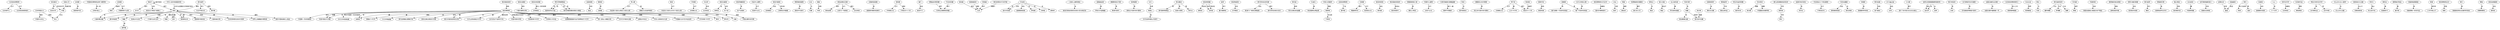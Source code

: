 digraph 20203321564731858 {
	"北京故宫博物院" [fontname=FangSong]
	"北京城中心" [fontname=FangSong]
	"北京故宫博物院" -> "北京城中心" [label="位于" fontname=FangSong]
	"日本帝国主义" [fontname=FangSong]
	"领土" [fontname=FangSong]
	"日本帝国主义" -> "领土" [label="鲸吞" fontname=FangSong]
	"太和殿" [fontname=FangSong]
	"紫禁城中至" [fontname=FangSong]
	"太和殿" -> "紫禁城中至" [label="是" fontname=FangSong]
	"中国故宫博物院这两个建筑物" [fontname=FangSong]
	"文物价值上" [fontname=FangSong]
	"中国故宫博物院这两个建筑物" -> "文物价值上" [label="是一样" fontname=FangSong]
	"武英殿" [fontname=FangSong]
	"明初" [fontname=FangSong]
	"武英殿" -> "明初" [label="始建于" fontname=FangSong]
	"神武门" [fontname=FangSong]
	"东华门" [fontname=FangSong]
	"神武门" -> "东华门" [label="离开" fontname=FangSong]
	"故宫博物院" [fontname=FangSong]
	"中国第一历史档案馆" [fontname=FangSong]
	"故宫博物院" -> "中国第一历史档案馆" [label="拨交" fontname=FangSong]
	"故宫博物院" [fontname=FangSong]
	"丰富中国古代书画" [fontname=FangSong]
	"故宫博物院" -> "丰富中国古代书画" [label="收藏" fontname=FangSong]
	"故宫古建部" [fontname=FangSong]
	"大量古建筑文物" [fontname=FangSong]
	"故宫古建部" -> "大量古建筑文物" [label="保存" fontname=FangSong]
	"故宫旧有房屋" [fontname=FangSong]
	"文物类别" [fontname=FangSong]
	"故宫旧有房屋" -> "文物类别" [label="建立一系列库房" fontname=FangSong]
	"明代早晚期精品" [fontname=FangSong]
	"描漆双凤长方盒" [fontname=FangSong]
	"明代早晚期精品" -> "描漆双凤长方盒" [label="有" fontname=FangSong]
	"故宫博物院" [fontname=FangSong]
	"800万件明清档案" [fontname=FangSong]
	"故宫博物院" -> "800万件明清档案" [label="拨交中国第一历史档案馆" fontname=FangSong]
	"金星玻璃" [fontname=FangSong]
	"孤品" [fontname=FangSong]
	"金星玻璃" -> "孤品" [label="存世" fontname=FangSong]
	"紫微垣" [fontname=FangSong]
	"北极星" [fontname=FangSong]
	"紫微垣" -> "北极星" [label="即" fontname=FangSong]
	"养心殿" [fontname=FangSong]
	"内廷西六宫区以南后三宫区以西" [fontname=FangSong]
	"养心殿" -> "内廷西六宫区以南后三宫区以西" [label="位于" fontname=FangSong]
	"斋宫" [fontname=FangSong]
	"内廷后三宫区以东东六宫区以南" [fontname=FangSong]
	"斋宫" -> "内廷后三宫区以东东六宫区以南" [label="位于" fontname=FangSong]
	"中和殿" [fontname=FangSong]
	"太和殿以北" [fontname=FangSong]
	"中和殿" -> "太和殿以北" [label="位于" fontname=FangSong]
	"冯玉祥" [fontname=FangSong]
	"北京政变" [fontname=FangSong]
	"冯玉祥" -> "北京政变" [label="发动" fontname=FangSong]
	"故宫玉器馆" [fontname=FangSong]
	"钟粹宫" [fontname=FangSong]
	"故宫玉器馆" -> "钟粹宫" [label="设" fontname=FangSong]
	"故宫特藏类别" [fontname=FangSong]
	"在产生稿本" [fontname=FangSong]
	"故宫特藏类别" -> "在产生稿本" [label="有" fontname=FangSong]
	"内廷中心建筑" [fontname=FangSong]
	"乾清门以北" [fontname=FangSong]
	"内廷中心建筑" -> "乾清门以北" [label="位于" fontname=FangSong]
	"故宫书画馆" [fontname=FangSong]
	"武英殿区" [fontname=FangSong]
	"故宫书画馆" -> "武英殿区" [label="设在" fontname=FangSong]
	"韩熙载夜宴图" [fontname=FangSong]
	"顾闳中代表作" [fontname=FangSong]
	"韩熙载夜宴图" -> "顾闳中代表作" [label="卷" fontname=FangSong]
	"白玉" [fontname=FangSong]
	"花瓣" [fontname=FangSong]
	"白玉" -> "花瓣" [label="为" fontname=FangSong]
	"满族" [fontname=FangSong]
	"中原" [fontname=FangSong]
	"满族" -> "中原" [label="定鼎" fontname=FangSong]
	"清宫卤簿仪仗展" [fontname=FangSong]
	"清宫卤簿" [fontname=FangSong]
	"清宫卤簿仪仗展" -> "清宫卤簿" [label="展示" fontname=FangSong]
	"白釉观音座像" [fontname=FangSong]
	"瓷塑家何朝宗经典作" [fontname=FangSong]
	"白釉观音座像" -> "瓷塑家何朝宗经典作" [label="是" fontname=FangSong]
	"保和殿" [fontname=FangSong]
	"中和殿以北" [fontname=FangSong]
	"保和殿" -> "中和殿以北" [label="位于" fontname=FangSong]
	"端门" [fontname=FangSong]
	"故宫午门" [fontname=FangSong]
	"端门" -> "故宫午门" [label="到达" fontname=FangSong]
	"黄釉金彩牺耳罐" [fontname=FangSong]
	"珍贵弘治朝祭祀用器" [fontname=FangSong]
	"黄釉金彩牺耳罐" -> "珍贵弘治朝祭祀用器" [label="属于" fontname=FangSong]
	"易培基" [fontname=FangSong]
	"北京" [fontname=FangSong]
	"易培基" -> "北京" [label="离开" fontname=FangSong]
	"珍宝馆" [fontname=FangSong]
	"部分东庑房" [fontname=FangSong]
	"珍宝馆" -> "部分东庑房" [label="设" fontname=FangSong]
	"人类史上建筑瑰宝" [fontname=FangSong]
	"故宫巴黎圣母院历史悠久性功用区别" [fontname=FangSong]
	"人类史上建筑瑰宝" -> "故宫巴黎圣母院历史悠久性功用区别" [label="谈" fontname=FangSong]
	"蓝釉描金匜" [fontname=FangSong]
	"罕有元代蓝釉器" [fontname=FangSong]
	"蓝釉描金匜" -> "罕有元代蓝釉器" [label="是" fontname=FangSong]
	"唐朝韩滉五牛图" [fontname=FangSong]
	"韩滉代表作" [fontname=FangSong]
	"唐朝韩滉五牛图" -> "韩滉代表作" [label="卷" fontname=FangSong]
	"洛神赋图" [fontname=FangSong]
	"顾恺之代表作宋代摹本" [fontname=FangSong]
	"洛神赋图" -> "顾恺之代表作宋代摹本" [label="卷" fontname=FangSong]
	"元代" [fontname=FangSong]
	"朱碧山" [fontname=FangSong]
	"元代" -> "朱碧山" [label="名家" fontname=FangSong]
	"青玉雕龙" [fontname=FangSong]
	"清代御用笔精品" [fontname=FangSong]
	"青玉雕龙" -> "清代御用笔精品" [label="管" fontname=FangSong]
	"故宫博物院" [fontname=FangSong]
	"丰富中国古代书画" [fontname=FangSong]
	"故宫博物院" -> "丰富中国古代书画" [label="有" fontname=FangSong]
	"故宫青铜器" [fontname=FangSong]
	"承乾宫" [fontname=FangSong]
	"故宫青铜器" -> "承乾宫" [label="馆设在" fontname=FangSong]
	"皇帝" [fontname=FangSong]
	"重大朝典地" [fontname=FangSong]
	"皇帝" -> "重大朝典地" [label="举行" fontname=FangSong]
	"故宫陶瓷馆" [fontname=FangSong]
	"文华殿区" [fontname=FangSong]
	"故宫陶瓷馆" -> "文华殿区" [label="设在" fontname=FangSong]
	"故宫博物院" [fontname=FangSong]
	"战国至" [fontname=FangSong]
	"故宫博物院" -> "战国至" [label="有" fontname=FangSong]
	"明代早晚期精品" [fontname=FangSong]
	"描漆双凤长方盒" [fontname=FangSong]
	"明代早晚期精品" -> "描漆双凤长方盒" [label="如" fontname=FangSong]
	"故宫" [fontname=FangSong]
	"大量宗教法器" [fontname=FangSong]
	"故宫" -> "大量宗教法器" [label="有" fontname=FangSong]
	"清代军机处史料展" [fontname=FangSong]
	"乾清门广场西北隅值房" [fontname=FangSong]
	"清代军机处史料展" -> "乾清门广场西北隅值房" [label="设在" fontname=FangSong]
	"故宫博物院" [fontname=FangSong]
	"战国至" [fontname=FangSong]
	"故宫博物院" -> "战国至" [label="藏" fontname=FangSong]
	"故宫" [fontname=FangSong]
	"唐代同孤例" [fontname=FangSong]
	"故宫" -> "唐代同孤例" [label="是" fontname=FangSong]
	"青花蓝" [fontname=FangSong]
	"梵文出戟法轮盖罐" [fontname=FangSong]
	"青花蓝" -> "梵文出戟法轮盖罐" [label="查体" fontname=FangSong]
	"孔雀石" [fontname=FangSong]
	"珠宝蓬莱仙境盆景" [fontname=FangSong]
	"孔雀石" -> "珠宝蓬莱仙境盆景" [label="嵌" fontname=FangSong]
	"紫禁城" [fontname=FangSong]
	"宁寿宫" [fontname=FangSong]
	"紫禁城" -> "宁寿宫" [label="东北部" fontname=FangSong]
	"此故宫博物院" [fontname=FangSong]
	"图书馆" [fontname=FangSong]
	"此故宫博物院" -> "图书馆" [label="下设" fontname=FangSong]
	"交泰殿" [fontname=FangSong]
	"明嘉靖年间" [fontname=FangSong]
	"交泰殿" -> "明嘉靖年间" [label="建于" fontname=FangSong]
	"故宫钟表馆" [fontname=FangSong]
	"奉先殿" [fontname=FangSong]
	"故宫钟表馆" -> "奉先殿" [label="设在" fontname=FangSong]
	"南京国民党政府" [fontname=FangSong]
	"南京库房中" [fontname=FangSong]
	"南京国民党政府" -> "南京库房中" [label="挑选出" fontname=FangSong]
	"西暖阁西侧小室" [fontname=FangSong]
	"著名三希堂" [fontname=FangSong]
	"西暖阁西侧小室" -> "著名三希堂" [label="是" fontname=FangSong]
	"故宫" [fontname=FangSong]
	"匏器" [fontname=FangSong]
	"故宫" -> "匏器" [label="藏" fontname=FangSong]
	"外朝中心建筑" [fontname=FangSong]
	"太和门以北" [fontname=FangSong]
	"外朝中心建筑" -> "太和门以北" [label="位于" fontname=FangSong]
	"元青花釉里红镂雕盖罐" [fontname=FangSong]
	"两种不同釉彩" [fontname=FangSong]
	"元青花釉里红镂雕盖罐" -> "两种不同釉彩" [label="集于一器" fontname=FangSong]
	"珍宝馆" [fontname=FangSong]
	"皇极殿西庑房" [fontname=FangSong]
	"珍宝馆" -> "皇极殿西庑房" [label="设在" fontname=FangSong]
	"陈垣" [fontname=FangSong]
	"图书馆馆长" [fontname=FangSong]
	"陈垣" -> "图书馆馆长" [label="任" fontname=FangSong]
	"故宫博物院" [fontname=FangSong]
	"漆器近1.8万件" [fontname=FangSong]
	"故宫博物院" -> "漆器近1.8万件" [label="藏" fontname=FangSong]
	"唐朝阎立本步辇图" [fontname=FangSong]
	"阎立本代表作宋代摹本" [fontname=FangSong]
	"唐朝阎立本步辇图" -> "阎立本代表作宋代摹本" [label="卷" fontname=FangSong]
	"故宫" [fontname=FangSong]
	"各类古代文具" [fontname=FangSong]
	"故宫" -> "各类古代文具" [label="收藏" fontname=FangSong]
	"坤宁宫" [fontname=FangSong]
	"明永乐十八年" [fontname=FangSong]
	"坤宁宫" -> "明永乐十八年" [label="建于" fontname=FangSong]
	"珍宝馆" [fontname=FangSong]
	"养性殿" [fontname=FangSong]
	"珍宝馆" -> "养性殿" [label="设" fontname=FangSong]
	"故宫" [fontname=FangSong]
	"一件唐代云形玉杯" [fontname=FangSong]
	"故宫" -> "一件唐代云形玉杯" [label="有" fontname=FangSong]
	"故宫" [fontname=FangSong]
	"祭器" [fontname=FangSong]
	"故宫" -> "祭器" [label="藏有" fontname=FangSong]
	"故宫玉器馆" [fontname=FangSong]
	"东六宫" [fontname=FangSong]
	"故宫玉器馆" -> "东六宫" [label="设在" fontname=FangSong]
	"故宫博物院" [fontname=FangSong]
	"35万件陶瓷器" [fontname=FangSong]
	"故宫博物院" -> "35万件陶瓷器" [label="拥有" fontname=FangSong]
	"神武门" [fontname=FangSong]
	"故宫北门神武门城楼上" [fontname=FangSong]
	"神武门" -> "故宫北门神武门城楼上" [label="设在" fontname=FangSong]
	"团寿字纹" [fontname=FangSong]
	"疏密有致" [fontname=FangSong]
	"团寿字纹" -> "疏密有致" [label="装饰" fontname=FangSong]
	"故宫" [fontname=FangSong]
	"唐卡" [fontname=FangSong]
	"故宫" -> "唐卡" [label="有" fontname=FangSong]
	"游春图" [fontname=FangSong]
	"唯一可信传世真迹" [fontname=FangSong]
	"游春图" -> "唯一可信传世真迹" [label="卷" fontname=FangSong]
	"故宫博物院元代法书" [fontname=FangSong]
	"国内外博物馆中" [fontname=FangSong]
	"故宫博物院元代法书" -> "国内外博物馆中" [label="收藏在" fontname=FangSong]
	"水仙" [fontname=FangSong]
	"象牙" [fontname=FangSong]
	"水仙" -> "象牙" [label="为根" fontname=FangSong]
	"北京故宫博物院" [fontname=FangSong]
	"北京故宫紫禁城内" [fontname=FangSong]
	"北京故宫博物院" -> "北京故宫紫禁城内" [label="位于" fontname=FangSong]
	"明星" [fontname=FangSong]
	"唐伯虎" [fontname=FangSong]
	"明星" -> "唐伯虎" [label="画家" fontname=FangSong]
	"铅黄釉绿彩莲瓣纹" [fontname=FangSong]
	"唐三彩工艺" [fontname=FangSong]
	"铅黄釉绿彩莲瓣纹" -> "唐三彩工艺" [label="罐开" fontname=FangSong]
	"清代皇帝" [fontname=FangSong]
	"元旦开笔仪式" [fontname=FangSong]
	"清代皇帝" -> "元旦开笔仪式" [label="举行" fontname=FangSong]
	"故宫博物院" [fontname=FangSong]
	"清代金银器主要集中地" [fontname=FangSong]
	"故宫博物院" -> "清代金银器主要集中地" [label="是" fontname=FangSong]
	"顾恺之" [fontname=FangSong]
	"真迹" [fontname=FangSong]
	"顾恺之" -> "真迹" [label="无" fontname=FangSong]
	"故宫博物院" [fontname=FangSong]
	"首张古画主题音乐专辑" [fontname=FangSong]
	"故宫博物院" -> "首张古画主题音乐专辑" [label="发布" fontname=FangSong]
	"渣斗功能" [fontname=FangSong]
	"唾盂" [fontname=FangSong]
	"渣斗功能" -> "唾盂" [label="相当于" fontname=FangSong]
	"出土秘色瓷" [fontname=FangSong]
	"罕见秘色瓷器" [fontname=FangSong]
	"出土秘色瓷" -> "罕见秘色瓷器" [label="属" fontname=FangSong]
	"代表书家" [fontname=FangSong]
	"收藏" [fontname=FangSong]
	"代表书家" -> "收藏" [label="有" fontname=FangSong]
	"武英殿" [fontname=FangSong]
	"外朝熙和门以西" [fontname=FangSong]
	"武英殿" -> "外朝熙和门以西" [label="位于" fontname=FangSong]
	"后殿丽景轩" [fontname=FangSong]
	"溥仪生活展" [fontname=FangSong]
	"后殿丽景轩" -> "溥仪生活展" [label="设" fontname=FangSong]
	"故宫" [fontname=FangSong]
	"聊城杨氏本" [fontname=FangSong]
	"故宫" -> "聊城杨氏本" [label="有" fontname=FangSong]
	"坤宁宫" [fontname=FangSong]
	"交泰殿以北" [fontname=FangSong]
	"坤宁宫" -> "交泰殿以北" [label="位于" fontname=FangSong]
	"乾清宫" [fontname=FangSong]
	"明永乐十八年" [fontname=FangSong]
	"乾清宫" -> "明永乐十八年" [label="始建于" fontname=FangSong]
	"乾隆皇帝" [fontname=FangSong]
	"叛乱战利品" [fontname=FangSong]
	"乾隆皇帝" -> "叛乱战利品" [label="平定" fontname=FangSong]
	"故宫博物院" [fontname=FangSong]
	"极为丰富宫廷特色文物" [fontname=FangSong]
	"故宫博物院" -> "极为丰富宫廷特色文物" [label="藏" fontname=FangSong]
	"青玉花盆四角雕" [fontname=FangSong]
	"菊花形状" [fontname=FangSong]
	"青玉花盆四角雕" -> "菊花形状" [label="成" fontname=FangSong]
	"故宫书画馆" [fontname=FangSong]
	"三期常设书画展" [fontname=FangSong]
	"故宫书画馆" -> "三期常设书画展" [label="举办到" fontname=FangSong]
	"辛亥革命" [fontname=FangSong]
	"清王朝" [fontname=FangSong]
	"辛亥革命" -> "清王朝" [label="推翻" fontname=FangSong]
	"欧阳询" [fontname=FangSong]
	"碑文" [fontname=FangSong]
	"欧阳询" -> "碑文" [label="书写" fontname=FangSong]
	"中国" [fontname=FangSong]
	"领土" [fontname=FangSong]
	"中国" -> "领土" [label="东北" fontname=FangSong]
	"金嵌珍珠天球仪" [fontname=FangSong]
	"浑天仪" [fontname=FangSong]
	"金嵌珍珠天球仪" -> "浑天仪" [label="称" fontname=FangSong]
	"神武门" [fontname=FangSong]
	"故宫" [fontname=FangSong]
	"神武门" -> "故宫" [label="离开" fontname=FangSong]
	"珍宝馆这三个常设展馆" [fontname=FangSong]
	"宁寿宫区内" [fontname=FangSong]
	"珍宝馆这三个常设展馆" -> "宁寿宫区内" [label="位于" fontname=FangSong]
	"故宫青铜器" [fontname=FangSong]
	"永和宫" [fontname=FangSong]
	"故宫青铜器" -> "永和宫" [label="馆设" fontname=FangSong]
	"天府永藏展" [fontname=FangSong]
	"保和殿西庑房" [fontname=FangSong]
	"天府永藏展" -> "保和殿西庑房" [label="设在" fontname=FangSong]
	"收藏" [fontname=FangSong]
	"清代宫中旧藏" [fontname=FangSong]
	"收藏" -> "清代宫中旧藏" [label="来源于" fontname=FangSong]
	"故宫博物院" [fontname=FangSong]
	"元代以前绘画近420件" [fontname=FangSong]
	"故宫博物院" -> "元代以前绘画近420件" [label="藏" fontname=FangSong]
	"东暖阁" [fontname=FangSong]
	"慈禧垂帘听政处" [fontname=FangSong]
	"东暖阁" -> "慈禧垂帘听政处" [label="是" fontname=FangSong]
	"明代绘画" [fontname=FangSong]
	"吴门画派" [fontname=FangSong]
	"明代绘画" -> "吴门画派" [label="包括" fontname=FangSong]
	"故宫博物院" [fontname=FangSong]
	"永乐至生产金砖600块" [fontname=FangSong]
	"故宫博物院" -> "永乐至生产金砖600块" [label="藏有自明" fontname=FangSong]
	"故宫博物院" [fontname=FangSong]
	"中国中医科学院" [fontname=FangSong]
	"故宫博物院" -> "中国中医科学院" [label="签署战略合作协议" fontname=FangSong]
	"2972箱文物" [fontname=FangSong]
	"台湾" [fontname=FangSong]
	"2972箱文物" -> "台湾" [label="运往" fontname=FangSong]
	"珍宝馆" [fontname=FangSong]
	"乐寿堂" [fontname=FangSong]
	"珍宝馆" -> "乐寿堂" [label="设" fontname=FangSong]
	"刻石鼓文" [fontname=FangSong]
	"中国" [fontname=FangSong]
	"刻石鼓文" -> "中国" [label="知石刻文字" fontname=FangSong]
	"中华人民共和国国务院" [fontname=FangSong]
	"故宫" [fontname=FangSong]
	"中华人民共和国国务院" -> "故宫" [label="公布为全国重点文物保护单位" fontname=FangSong]
	"故宫博物院" [fontname=FangSong]
	"极为丰富宫廷特色文物" [fontname=FangSong]
	"故宫博物院" -> "极为丰富宫廷特色文物" [label="有" fontname=FangSong]
	"清宫卤簿仪仗展" [fontname=FangSong]
	"太和门广场西侧" [fontname=FangSong]
	"清宫卤簿仪仗展" -> "太和门广场西侧" [label="位于" fontname=FangSong]
	"三大殿" [fontname=FangSong]
	"高8.13米3层汉白玉石台基上" [fontname=FangSong]
	"三大殿" -> "高8.13米3层汉白玉石台基上" [label="建于" fontname=FangSong]
	"清代皇帝" [fontname=FangSong]
	"故宫" [fontname=FangSong]
	"清代皇帝" -> "故宫" [label="藏在" fontname=FangSong]
	"段祺瑞政府" [fontname=FangSong]
	"北京" [fontname=FangSong]
	"段祺瑞政府" -> "北京" [label="通缉" fontname=FangSong]
	"金砖太和殿重要建筑铺材料" [fontname=FangSong]
	"金石声" [fontname=FangSong]
	"金砖太和殿重要建筑铺材料" -> "金石声" [label="敲击" fontname=FangSong]
	"金砖太和殿重要建筑铺材料" [fontname=FangSong]
	"金砖" [fontname=FangSong]
	"金砖太和殿重要建筑铺材料" -> "金砖" [label="名" fontname=FangSong]
	"故宫" [fontname=FangSong]
	"国家图书馆机构" [fontname=FangSong]
	"故宫" -> "国家图书馆机构" [label="拨交" fontname=FangSong]
	"交泰殿" [fontname=FangSong]
	"乾清宫以北" [fontname=FangSong]
	"交泰殿" -> "乾清宫以北" [label="位于" fontname=FangSong]
	"惟万邦臣庶" [fontname=FangSong]
	"永保" [fontname=FangSong]
	"惟万邦臣庶" -> "永保" [label="思" fontname=FangSong]
	"五代黄荃写生珍禽图" [fontname=FangSong]
	"花鸟画祖师黄筌代表作" [fontname=FangSong]
	"五代黄荃写生珍禽图" -> "花鸟画祖师黄筌代表作" [label="卷" fontname=FangSong]
	"故宫青铜器" [fontname=FangSong]
	"永和宫" [fontname=FangSong]
	"故宫青铜器" -> "永和宫" [label="馆设在" fontname=FangSong]
	"战国玉螭凤云纹璧" [fontname=FangSong]
	"战国玉璧中最精美一件" [fontname=FangSong]
	"战国玉螭凤云纹璧" -> "战国玉璧中最精美一件" [label="知" fontname=FangSong]
	"养心殿" [fontname=FangSong]
	"清雍正以后皇帝寝宫" [fontname=FangSong]
	"养心殿" -> "清雍正以后皇帝寝宫" [label="是" fontname=FangSong]
	"北京故宫博物院职工" [fontname=FangSong]
	"崭新精神面貌" [fontname=FangSong]
	"北京故宫博物院职工" -> "崭新精神面貌" [label="投入工作" fontname=FangSong]
	"明代早晚期精品" [fontname=FangSong]
	"明代林檎双鹂纹剔彩大捧盒" [fontname=FangSong]
	"明代早晚期精品" -> "明代林檎双鹂纹剔彩大捧盒" [label="如" fontname=FangSong]
	"故宫博物院" [fontname=FangSong]
	"明清家具5300件" [fontname=FangSong]
	"故宫博物院" -> "明清家具5300件" [label="现存" fontname=FangSong]
	"故宫博物院" [fontname=FangSong]
	"元明清三代作品" [fontname=FangSong]
	"故宫博物院" -> "元明清三代作品" [label="为胜" fontname=FangSong]
	"元白玉龙" [fontname=FangSong]
	"明清御玺" [fontname=FangSong]
	"元白玉龙" -> "明清御玺" [label="钮押" fontname=FangSong]
	"黄玉" [fontname=FangSong]
	"花蕊" [fontname=FangSong]
	"黄玉" -> "花蕊" [label="为" fontname=FangSong]
	"清代皇家信仰" [fontname=FangSong]
	"藏传佛教" [fontname=FangSong]
	"清代皇家信仰" -> "藏传佛教" [label="为主" fontname=FangSong]
	"花鸟画" [fontname=FangSong]
	"黄筌" [fontname=FangSong]
	"花鸟画" -> "黄筌" [label="祖师" fontname=FangSong]
	"外国钟表" [fontname=FangSong]
	"英国法国瑞士美国日本产精品" [fontname=FangSong]
	"外国钟表" -> "英国法国瑞士美国日本产精品" [label="包括" fontname=FangSong]
	"其文物" [fontname=FangSong]
	"清代宫中旧藏" [fontname=FangSong]
	"其文物" -> "清代宫中旧藏" [label="收藏" fontname=FangSong]
	"唐青釉凤首龙柄壶" [fontname=FangSong]
	"波斯造型风格" [fontname=FangSong]
	"唐青釉凤首龙柄壶" -> "波斯造型风格" [label="吸取" fontname=FangSong]
	"清帝大婚庆典展" [fontname=FangSong]
	"乾清宫东庑房" [fontname=FangSong]
	"清帝大婚庆典展" -> "乾清宫东庑房" [label="设在" fontname=FangSong]
	"清宫卤簿仪仗展" [fontname=FangSong]
	"仪仗用具" [fontname=FangSong]
	"清宫卤簿仪仗展" -> "仪仗用具" [label="展示" fontname=FangSong]
	"两代皇帝" [fontname=FangSong]
	"朝会" [fontname=FangSong]
	"两代皇帝" -> "朝会" [label="举行" fontname=FangSong]
	"收藏" [fontname=FangSong]
	"相当数量玉器" [fontname=FangSong]
	"收藏" -> "相当数量玉器" [label="有" fontname=FangSong]
	"清代皇帝" [fontname=FangSong]
	"用印章" [fontname=FangSong]
	"清代皇帝" -> "用印章" [label="鉴赏" fontname=FangSong]
	"故宫博物院" [fontname=FangSong]
	"绘画壁画版画书法尺牍碑帖约14万件" [fontname=FangSong]
	"故宫博物院" -> "绘画壁画版画书法尺牍碑帖约14万件" [label="藏有" fontname=FangSong]
	"故宫" [fontname=FangSong]
	"聊城杨氏本" [fontname=FangSong]
	"故宫" -> "聊城杨氏本" [label="藏" fontname=FangSong]
	"朱碧山" [fontname=FangSong]
	"元代名家朱碧山代表作" [fontname=FangSong]
	"朱碧山" -> "元代名家朱碧山代表作" [label="造" fontname=FangSong]
	"故宫博物院" [fontname=FangSong]
	"第一批私人捐献文物" [fontname=FangSong]
	"故宫博物院" -> "第一批私人捐献文物" [label="接受" fontname=FangSong]
	"故宫" [fontname=FangSong]
	"唐卡" [fontname=FangSong]
	"故宫" -> "唐卡" [label="藏" fontname=FangSong]
	"游春图" [fontname=FangSong]
	"展子虔唯一可信传世真迹" [fontname=FangSong]
	"游春图" -> "展子虔唯一可信传世真迹" [label="卷" fontname=FangSong]
	"青釉莲花尊" [fontname=FangSong]
	"北朝青瓷罕见杰作" [fontname=FangSong]
	"青釉莲花尊" -> "北朝青瓷罕见杰作" [label="是" fontname=FangSong]
	"国之瑰宝" [fontname=FangSong]
	"南京朝天宫" [fontname=FangSong]
	"国之瑰宝" -> "南京朝天宫" [label="回到" fontname=FangSong]
	"保和殿" [fontname=FangSong]
	"于明永乐十八年" [fontname=FangSong]
	"保和殿" -> "于明永乐十八年" [label="建成" fontname=FangSong]
	"故宫博物院" [fontname=FangSong]
	"约40万件善本古籍" [fontname=FangSong]
	"故宫博物院" -> "约40万件善本古籍" [label="包括" fontname=FangSong]
	"台北故宫" [fontname=FangSong]
	"中国青铜器" [fontname=FangSong]
	"台北故宫" -> "中国青铜器" [label="藏" fontname=FangSong]
	"李煜瀛" [fontname=FangSong]
	"北京" [fontname=FangSong]
	"李煜瀛" -> "北京" [label="离开" fontname=FangSong]
	"这件寓意福寿渣斗" [fontname=FangSong]
	"慈禧太后寿辰" [fontname=FangSong]
	"这件寓意福寿渣斗" -> "慈禧太后寿辰" [label="庆祝" fontname=FangSong]
	"五代卫贤高士图" [fontname=FangSong]
	"唯一可信传世真迹" [fontname=FangSong]
	"五代卫贤高士图" -> "唯一可信传世真迹" [label="卷" fontname=FangSong]
	"故宫博物院" [fontname=FangSong]
	"战略合作协议" [fontname=FangSong]
	"故宫博物院" -> "战略合作协议" [label="签署" fontname=FangSong]
	"卤簿仪仗" [fontname=FangSong]
	"皇威" [fontname=FangSong]
	"卤簿仪仗" -> "皇威" [label="彰显" fontname=FangSong]
	"刻石鼓文" [fontname=FangSong]
	"石刻文字" [fontname=FangSong]
	"刻石鼓文" -> "石刻文字" [label="知" fontname=FangSong]
	"明代早晚期精品" [fontname=FangSong]
	"明代林檎双鹂纹剔彩大捧盒" [fontname=FangSong]
	"明代早晚期精品" -> "明代林檎双鹂纹剔彩大捧盒" [label="有" fontname=FangSong]
	"故宫博物院" [fontname=FangSong]
	"中央人民政府文化部" [fontname=FangSong]
	"故宫博物院" -> "中央人民政府文化部" [label="隶属" fontname=FangSong]
	"明代" [fontname=FangSong]
	"朱棣" [fontname=FangSong]
	"明代" -> "朱棣" [label="第三位皇帝" fontname=FangSong]
	"清代军机处史料展" [fontname=FangSong]
	"清代军机处相关史实" [fontname=FangSong]
	"清代军机处史料展" -> "清代军机处相关史实" [label="展示" fontname=FangSong]
	"石鼓馆" [fontname=FangSong]
	"皇极殿东庑房" [fontname=FangSong]
	"石鼓馆" -> "皇极殿东庑房" [label="设在" fontname=FangSong]
	"故宫" [fontname=FangSong]
	"大量戏曲文物" [fontname=FangSong]
	"故宫" -> "大量戏曲文物" [label="现存" fontname=FangSong]
	"珐琅工艺" [fontname=FangSong]
	"中国" [fontname=FangSong]
	"珐琅工艺" -> "中国" [label="发展历程" fontname=FangSong]
	"九土" [fontname=FangSong]
	"八个汉字" [fontname=FangSong]
	"九土" -> "八个汉字" [label="来" fontname=FangSong]
	"金砖太和殿重要建筑铺材料" [fontname=FangSong]
	"金石声" [fontname=FangSong]
	"金砖太和殿重要建筑铺材料" -> "金石声" [label="有" fontname=FangSong]
	"四件压手杯" [fontname=FangSong]
	"北京故宫" [fontname=FangSong]
	"四件压手杯" -> "北京故宫" [label="收藏在" fontname=FangSong]
	"唐九成宫醴泉铭宋拓本" [fontname=FangSong]
	"欧阳询" [fontname=FangSong]
	"唐九成宫醴泉铭宋拓本" -> "欧阳询" [label="书写" fontname=FangSong]
	"清内府原刻4万块字版" [fontname=FangSong]
	"北京" [fontname=FangSong]
	"清内府原刻4万块字版" -> "北京" [label="收藏于" fontname=FangSong]
	"故宫博物院" [fontname=FangSong]
	"中国最大古代艺术品宝库" [fontname=FangSong]
	"故宫博物院" -> "中国最大古代艺术品宝库" [label="堪称" fontname=FangSong]
	"故宫" [fontname=FangSong]
	"仅存四种原石拓本中两种" [fontname=FangSong]
	"故宫" -> "仅存四种原石拓本中两种" [label="藏" fontname=FangSong]
	"元四家作品" [fontname=FangSong]
	"琳琅满目" [fontname=FangSong]
	"元四家作品" -> "琳琅满目" [label="堪称" fontname=FangSong]
	"南京国民政府" [fontname=FangSong]
	"故宫博物院" [fontname=FangSong]
	"南京国民政府" -> "故宫博物院" [label="接收" fontname=FangSong]
	"故宫" [fontname=FangSong]
	"大量宗教法器" [fontname=FangSong]
	"故宫" -> "大量宗教法器" [label="藏" fontname=FangSong]
	"青玉雕龙" [fontname=FangSong]
	"珐琅斗提笔" [fontname=FangSong]
	"青玉雕龙" -> "珐琅斗提笔" [label="管" fontname=FangSong]
	"明永乐青花压手杯" [fontname=FangSong]
	"永乐朝名品" [fontname=FangSong]
	"明永乐青花压手杯" -> "永乐朝名品" [label="是" fontname=FangSong]
	"武备器具" [fontname=FangSong]
	"皇威" [fontname=FangSong]
	"武备器具" -> "皇威" [label="彰显" fontname=FangSong]
	"天府永藏展" [fontname=FangSong]
	"西北崇楼" [fontname=FangSong]
	"天府永藏展" -> "西北崇楼" [label="设" fontname=FangSong]
	"神武门" [fontname=FangSong]
	"神武门" [fontname=FangSong]
	"神武门" -> "神武门" [label="离开故宫" fontname=FangSong]
	"明永乐青花压手杯" [fontname=FangSong]
	"永乐年款" [fontname=FangSong]
	"明永乐青花压手杯" -> "永乐年款" [label="带" fontname=FangSong]
	"故宫博物院" [fontname=FangSong]
	"中外钟表1500件" [fontname=FangSong]
	"故宫博物院" -> "中外钟表1500件" [label="收藏" fontname=FangSong]
	"红山文化玉人兽神" [fontname=FangSong]
	"红山文化玉器" [fontname=FangSong]
	"红山文化玉人兽神" -> "红山文化玉器" [label="见" fontname=FangSong]
	"凌家滩文化玉器" [fontname=FangSong]
	"安徽凌家滩" [fontname=FangSong]
	"凌家滩文化玉器" -> "安徽凌家滩" [label="出土于" fontname=FangSong]
	"李宗仁" [fontname=FangSong]
	"杭立武行动" [fontname=FangSong]
	"李宗仁" -> "杭立武行动" [label="阻止" fontname=FangSong]
	"珍宝馆" [fontname=FangSong]
	"部分东庑房" [fontname=FangSong]
	"珍宝馆" -> "部分东庑房" [label="设在" fontname=FangSong]
	"清代皇家信仰" [fontname=FangSong]
	"萨满教" [fontname=FangSong]
	"清代皇家信仰" -> "萨满教" [label="为主" fontname=FangSong]
	"珍宝馆" [fontname=FangSong]
	"颐和轩" [fontname=FangSong]
	"珍宝馆" -> "颐和轩" [label="设" fontname=FangSong]
	"日本帝国主义" [fontname=FangSong]
	"中国东北领土" [fontname=FangSong]
	"日本帝国主义" -> "中国东北领土" [label="鲸吞" fontname=FangSong]
	"年轻工匠蒯祥" [fontname=FangSong]
	"紫禁城" [fontname=FangSong]
	"年轻工匠蒯祥" -> "紫禁城" [label="营建" fontname=FangSong]
	"清同治" [fontname=FangSong]
	"高通高8.8" [fontname=FangSong]
	"清同治" -> "高通高8.8" [label="通" fontname=FangSong]
	"故宫博物院" [fontname=FangSong]
	"腾讯" [fontname=FangSong]
	"故宫博物院" -> "腾讯" [label="携手" fontname=FangSong]
	"靡费象牙制品" [fontname=FangSong]
	"象牙席" [fontname=FangSong]
	"靡费象牙制品" -> "象牙席" [label="属" fontname=FangSong]
	"张敏德造图圆盒" [fontname=FangSong]
	"张敏德唯一存世作品" [fontname=FangSong]
	"张敏德造图圆盒" -> "张敏德唯一存世作品" [label="是" fontname=FangSong]
	"乾隆" [fontname=FangSong]
	"三羊开泰山子" [fontname=FangSong]
	"乾隆" -> "三羊开泰山子" [label="是存世" fontname=FangSong]
	"故宫博物院" [fontname=FangSong]
	"停车场" [fontname=FangSong]
	"故宫博物院" -> "停车场" [label="专用" fontname=FangSong]
	"故宫博物院" [fontname=FangSong]
	"玉器" [fontname=FangSong]
	"故宫博物院" -> "玉器" [label="藏" fontname=FangSong]
	"故宫博物院全日" [fontname=FangSong]
	"谢客" [fontname=FangSong]
	"故宫博物院全日" -> "谢客" [label="闭馆" fontname=FangSong]
	"故宫" [fontname=FangSong]
	"世界上收藏最多博物馆" [fontname=FangSong]
	"故宫" -> "世界上收藏最多博物馆" [label="是" fontname=FangSong]
	"牛纹双系罐" [fontname=FangSong]
	"珍贵弘治朝祭祀用器" [fontname=FangSong]
	"牛纹双系罐" -> "珍贵弘治朝祭祀用器" [label="属于" fontname=FangSong]
	"匏器" [fontname=FangSong]
	"葫芦器" [fontname=FangSong]
	"匏器" -> "葫芦器" [label="即" fontname=FangSong]
	"清代皇家信仰" [fontname=FangSong]
	"道教" [fontname=FangSong]
	"清代皇家信仰" -> "道教" [label="为主" fontname=FangSong]
	"故宫" [fontname=FangSong]
	"诸多中国绘画史上孤品" [fontname=FangSong]
	"故宫" -> "诸多中国绘画史上孤品" [label="藏有" fontname=FangSong]
	"清代" [fontname=FangSong]
	"慈禧慈安两太后垂帘听政处" [fontname=FangSong]
	"清代" -> "慈禧慈安两太后垂帘听政处" [label="是" fontname=FangSong]
	"青玉雕龙" [fontname=FangSong]
	"青花云" [fontname=FangSong]
	"青玉雕龙" -> "青花云" [label="管" fontname=FangSong]
	"黄釉" [fontname=FangSong]
	"娇嫩明黄色" [fontname=FangSong]
	"黄釉" -> "娇嫩明黄色" [label="呈" fontname=FangSong]
	"明代" [fontname=FangSong]
	"皇后" [fontname=FangSong]
	"明代" -> "皇后" [label="属" fontname=FangSong]
	"辛亥革命" [fontname=FangSong]
	"中国最后封建帝制" [fontname=FangSong]
	"辛亥革命" -> "中国最后封建帝制" [label="推翻" fontname=FangSong]
	"坤宁宫" [fontname=FangSong]
	"公元1420年" [fontname=FangSong]
	"坤宁宫" -> "公元1420年" [label="建" fontname=FangSong]
	"故宫博物院" [fontname=FangSong]
	"中国主要历史时期" [fontname=FangSong]
	"故宫博物院" -> "中国主要历史时期" [label="涵盖" fontname=FangSong]
	"故宫金银器馆" [fontname=FangSong]
	"景阳宫" [fontname=FangSong]
	"故宫金银器馆" -> "景阳宫" [label="设在" fontname=FangSong]
}

